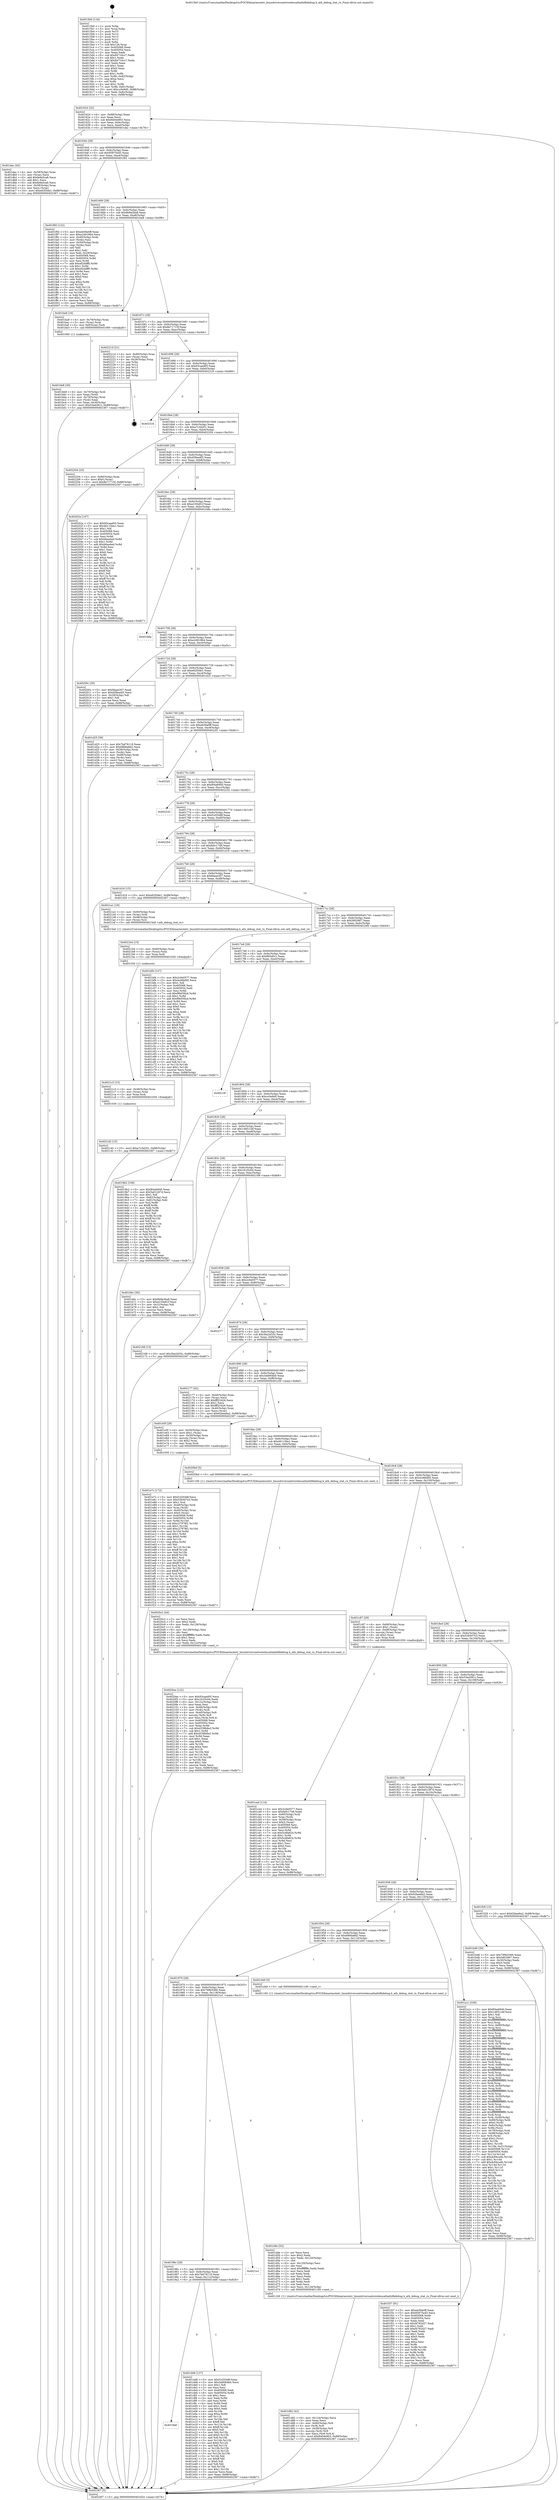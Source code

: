 digraph "0x4015b0" {
  label = "0x4015b0 (/mnt/c/Users/mathe/Desktop/tcc/POCII/binaries/extr_linuxdriversnetwirelessathath9kdebug.h_ath_debug_stat_rx_Final-ollvm.out::main(0))"
  labelloc = "t"
  node[shape=record]

  Entry [label="",width=0.3,height=0.3,shape=circle,fillcolor=black,style=filled]
  "0x401624" [label="{
     0x401624 [32]\l
     | [instrs]\l
     &nbsp;&nbsp;0x401624 \<+6\>: mov -0x88(%rbp),%eax\l
     &nbsp;&nbsp;0x40162a \<+2\>: mov %eax,%ecx\l
     &nbsp;&nbsp;0x40162c \<+6\>: sub $0x8404e903,%ecx\l
     &nbsp;&nbsp;0x401632 \<+6\>: mov %eax,-0x9c(%rbp)\l
     &nbsp;&nbsp;0x401638 \<+6\>: mov %ecx,-0xa0(%rbp)\l
     &nbsp;&nbsp;0x40163e \<+6\>: je 0000000000401dac \<main+0x7fc\>\l
  }"]
  "0x401dac" [label="{
     0x401dac [42]\l
     | [instrs]\l
     &nbsp;&nbsp;0x401dac \<+4\>: mov -0x58(%rbp),%rax\l
     &nbsp;&nbsp;0x401db0 \<+2\>: mov (%rax),%ecx\l
     &nbsp;&nbsp;0x401db2 \<+6\>: add $0xfe9a5ca6,%ecx\l
     &nbsp;&nbsp;0x401db8 \<+3\>: add $0x1,%ecx\l
     &nbsp;&nbsp;0x401dbb \<+6\>: sub $0xfe9a5ca6,%ecx\l
     &nbsp;&nbsp;0x401dc1 \<+4\>: mov -0x58(%rbp),%rax\l
     &nbsp;&nbsp;0x401dc5 \<+2\>: mov %ecx,(%rax)\l
     &nbsp;&nbsp;0x401dc7 \<+10\>: movl $0xe62f3de1,-0x88(%rbp)\l
     &nbsp;&nbsp;0x401dd1 \<+5\>: jmp 0000000000402367 \<main+0xdb7\>\l
  }"]
  "0x401644" [label="{
     0x401644 [28]\l
     | [instrs]\l
     &nbsp;&nbsp;0x401644 \<+5\>: jmp 0000000000401649 \<main+0x99\>\l
     &nbsp;&nbsp;0x401649 \<+6\>: mov -0x9c(%rbp),%eax\l
     &nbsp;&nbsp;0x40164f \<+5\>: sub $0x85875e45,%eax\l
     &nbsp;&nbsp;0x401654 \<+6\>: mov %eax,-0xa4(%rbp)\l
     &nbsp;&nbsp;0x40165a \<+6\>: je 0000000000401f92 \<main+0x9e2\>\l
  }"]
  Exit [label="",width=0.3,height=0.3,shape=circle,fillcolor=black,style=filled,peripheries=2]
  "0x401f92" [label="{
     0x401f92 [122]\l
     | [instrs]\l
     &nbsp;&nbsp;0x401f92 \<+5\>: mov $0xeb59a0ff,%eax\l
     &nbsp;&nbsp;0x401f97 \<+5\>: mov $0xe2491864,%ecx\l
     &nbsp;&nbsp;0x401f9c \<+4\>: mov -0x40(%rbp),%rdx\l
     &nbsp;&nbsp;0x401fa0 \<+2\>: mov (%rdx),%esi\l
     &nbsp;&nbsp;0x401fa2 \<+4\>: mov -0x50(%rbp),%rdx\l
     &nbsp;&nbsp;0x401fa6 \<+2\>: cmp (%rdx),%esi\l
     &nbsp;&nbsp;0x401fa8 \<+4\>: setl %dil\l
     &nbsp;&nbsp;0x401fac \<+4\>: and $0x1,%dil\l
     &nbsp;&nbsp;0x401fb0 \<+4\>: mov %dil,-0x29(%rbp)\l
     &nbsp;&nbsp;0x401fb4 \<+7\>: mov 0x405068,%esi\l
     &nbsp;&nbsp;0x401fbb \<+8\>: mov 0x405054,%r8d\l
     &nbsp;&nbsp;0x401fc3 \<+3\>: mov %esi,%r9d\l
     &nbsp;&nbsp;0x401fc6 \<+7\>: add $0xef2ddff0,%r9d\l
     &nbsp;&nbsp;0x401fcd \<+4\>: sub $0x1,%r9d\l
     &nbsp;&nbsp;0x401fd1 \<+7\>: sub $0xef2ddff0,%r9d\l
     &nbsp;&nbsp;0x401fd8 \<+4\>: imul %r9d,%esi\l
     &nbsp;&nbsp;0x401fdc \<+3\>: and $0x1,%esi\l
     &nbsp;&nbsp;0x401fdf \<+3\>: cmp $0x0,%esi\l
     &nbsp;&nbsp;0x401fe2 \<+4\>: sete %dil\l
     &nbsp;&nbsp;0x401fe6 \<+4\>: cmp $0xa,%r8d\l
     &nbsp;&nbsp;0x401fea \<+4\>: setl %r10b\l
     &nbsp;&nbsp;0x401fee \<+3\>: mov %dil,%r11b\l
     &nbsp;&nbsp;0x401ff1 \<+3\>: and %r10b,%r11b\l
     &nbsp;&nbsp;0x401ff4 \<+3\>: xor %r10b,%dil\l
     &nbsp;&nbsp;0x401ff7 \<+3\>: or %dil,%r11b\l
     &nbsp;&nbsp;0x401ffa \<+4\>: test $0x1,%r11b\l
     &nbsp;&nbsp;0x401ffe \<+3\>: cmovne %ecx,%eax\l
     &nbsp;&nbsp;0x402001 \<+6\>: mov %eax,-0x88(%rbp)\l
     &nbsp;&nbsp;0x402007 \<+5\>: jmp 0000000000402367 \<main+0xdb7\>\l
  }"]
  "0x401660" [label="{
     0x401660 [28]\l
     | [instrs]\l
     &nbsp;&nbsp;0x401660 \<+5\>: jmp 0000000000401665 \<main+0xb5\>\l
     &nbsp;&nbsp;0x401665 \<+6\>: mov -0x9c(%rbp),%eax\l
     &nbsp;&nbsp;0x40166b \<+5\>: sub $0x8b9a3ba8,%eax\l
     &nbsp;&nbsp;0x401670 \<+6\>: mov %eax,-0xa8(%rbp)\l
     &nbsp;&nbsp;0x401676 \<+6\>: je 0000000000401ba8 \<main+0x5f8\>\l
  }"]
  "0x4021d2" [label="{
     0x4021d2 [15]\l
     | [instrs]\l
     &nbsp;&nbsp;0x4021d2 \<+10\>: movl $0xa7c3d201,-0x88(%rbp)\l
     &nbsp;&nbsp;0x4021dc \<+5\>: jmp 0000000000402367 \<main+0xdb7\>\l
  }"]
  "0x401ba8" [label="{
     0x401ba8 [16]\l
     | [instrs]\l
     &nbsp;&nbsp;0x401ba8 \<+4\>: mov -0x78(%rbp),%rax\l
     &nbsp;&nbsp;0x401bac \<+3\>: mov (%rax),%rax\l
     &nbsp;&nbsp;0x401baf \<+4\>: mov 0x8(%rax),%rdi\l
     &nbsp;&nbsp;0x401bb3 \<+5\>: call 0000000000401060 \<atoi@plt\>\l
     | [calls]\l
     &nbsp;&nbsp;0x401060 \{1\} (unknown)\l
  }"]
  "0x40167c" [label="{
     0x40167c [28]\l
     | [instrs]\l
     &nbsp;&nbsp;0x40167c \<+5\>: jmp 0000000000401681 \<main+0xd1\>\l
     &nbsp;&nbsp;0x401681 \<+6\>: mov -0x9c(%rbp),%eax\l
     &nbsp;&nbsp;0x401687 \<+5\>: sub $0x8e71715f,%eax\l
     &nbsp;&nbsp;0x40168c \<+6\>: mov %eax,-0xac(%rbp)\l
     &nbsp;&nbsp;0x401692 \<+6\>: je 000000000040221d \<main+0xc6d\>\l
  }"]
  "0x4021c3" [label="{
     0x4021c3 [15]\l
     | [instrs]\l
     &nbsp;&nbsp;0x4021c3 \<+4\>: mov -0x48(%rbp),%rax\l
     &nbsp;&nbsp;0x4021c7 \<+3\>: mov (%rax),%rax\l
     &nbsp;&nbsp;0x4021ca \<+3\>: mov %rax,%rdi\l
     &nbsp;&nbsp;0x4021cd \<+5\>: call 0000000000401030 \<free@plt\>\l
     | [calls]\l
     &nbsp;&nbsp;0x401030 \{1\} (unknown)\l
  }"]
  "0x40221d" [label="{
     0x40221d [21]\l
     | [instrs]\l
     &nbsp;&nbsp;0x40221d \<+4\>: mov -0x80(%rbp),%rax\l
     &nbsp;&nbsp;0x402221 \<+2\>: mov (%rax),%eax\l
     &nbsp;&nbsp;0x402223 \<+4\>: lea -0x28(%rbp),%rsp\l
     &nbsp;&nbsp;0x402227 \<+1\>: pop %rbx\l
     &nbsp;&nbsp;0x402228 \<+2\>: pop %r12\l
     &nbsp;&nbsp;0x40222a \<+2\>: pop %r13\l
     &nbsp;&nbsp;0x40222c \<+2\>: pop %r14\l
     &nbsp;&nbsp;0x40222e \<+2\>: pop %r15\l
     &nbsp;&nbsp;0x402230 \<+1\>: pop %rbp\l
     &nbsp;&nbsp;0x402231 \<+1\>: ret\l
  }"]
  "0x401698" [label="{
     0x401698 [28]\l
     | [instrs]\l
     &nbsp;&nbsp;0x401698 \<+5\>: jmp 000000000040169d \<main+0xed\>\l
     &nbsp;&nbsp;0x40169d \<+6\>: mov -0x9c(%rbp),%eax\l
     &nbsp;&nbsp;0x4016a3 \<+5\>: sub $0x93caad05,%eax\l
     &nbsp;&nbsp;0x4016a8 \<+6\>: mov %eax,-0xb0(%rbp)\l
     &nbsp;&nbsp;0x4016ae \<+6\>: je 0000000000402316 \<main+0xd66\>\l
  }"]
  "0x4021b4" [label="{
     0x4021b4 [15]\l
     | [instrs]\l
     &nbsp;&nbsp;0x4021b4 \<+4\>: mov -0x60(%rbp),%rax\l
     &nbsp;&nbsp;0x4021b8 \<+3\>: mov (%rax),%rax\l
     &nbsp;&nbsp;0x4021bb \<+3\>: mov %rax,%rdi\l
     &nbsp;&nbsp;0x4021be \<+5\>: call 0000000000401030 \<free@plt\>\l
     | [calls]\l
     &nbsp;&nbsp;0x401030 \{1\} (unknown)\l
  }"]
  "0x402316" [label="{
     0x402316\l
  }", style=dashed]
  "0x4016b4" [label="{
     0x4016b4 [28]\l
     | [instrs]\l
     &nbsp;&nbsp;0x4016b4 \<+5\>: jmp 00000000004016b9 \<main+0x109\>\l
     &nbsp;&nbsp;0x4016b9 \<+6\>: mov -0x9c(%rbp),%eax\l
     &nbsp;&nbsp;0x4016bf \<+5\>: sub $0xa7c3d201,%eax\l
     &nbsp;&nbsp;0x4016c4 \<+6\>: mov %eax,-0xb4(%rbp)\l
     &nbsp;&nbsp;0x4016ca \<+6\>: je 0000000000402204 \<main+0xc54\>\l
  }"]
  "0x4020ee" [label="{
     0x4020ee [122]\l
     | [instrs]\l
     &nbsp;&nbsp;0x4020ee \<+5\>: mov $0x93caad05,%ecx\l
     &nbsp;&nbsp;0x4020f3 \<+5\>: mov $0x1fc35c04,%edx\l
     &nbsp;&nbsp;0x4020f8 \<+6\>: mov -0x12c(%rbp),%esi\l
     &nbsp;&nbsp;0x4020fe \<+3\>: imul %eax,%esi\l
     &nbsp;&nbsp;0x402101 \<+4\>: mov -0x48(%rbp),%rdi\l
     &nbsp;&nbsp;0x402105 \<+3\>: mov (%rdi),%rdi\l
     &nbsp;&nbsp;0x402108 \<+4\>: mov -0x40(%rbp),%r8\l
     &nbsp;&nbsp;0x40210c \<+3\>: movslq (%r8),%r8\l
     &nbsp;&nbsp;0x40210f \<+4\>: mov %esi,(%rdi,%r8,4)\l
     &nbsp;&nbsp;0x402113 \<+7\>: mov 0x405068,%eax\l
     &nbsp;&nbsp;0x40211a \<+7\>: mov 0x405054,%esi\l
     &nbsp;&nbsp;0x402121 \<+3\>: mov %eax,%r9d\l
     &nbsp;&nbsp;0x402124 \<+7\>: sub $0xd338b8a3,%r9d\l
     &nbsp;&nbsp;0x40212b \<+4\>: sub $0x1,%r9d\l
     &nbsp;&nbsp;0x40212f \<+7\>: add $0xd338b8a3,%r9d\l
     &nbsp;&nbsp;0x402136 \<+4\>: imul %r9d,%eax\l
     &nbsp;&nbsp;0x40213a \<+3\>: and $0x1,%eax\l
     &nbsp;&nbsp;0x40213d \<+3\>: cmp $0x0,%eax\l
     &nbsp;&nbsp;0x402140 \<+4\>: sete %r10b\l
     &nbsp;&nbsp;0x402144 \<+3\>: cmp $0xa,%esi\l
     &nbsp;&nbsp;0x402147 \<+4\>: setl %r11b\l
     &nbsp;&nbsp;0x40214b \<+3\>: mov %r10b,%bl\l
     &nbsp;&nbsp;0x40214e \<+3\>: and %r11b,%bl\l
     &nbsp;&nbsp;0x402151 \<+3\>: xor %r11b,%r10b\l
     &nbsp;&nbsp;0x402154 \<+3\>: or %r10b,%bl\l
     &nbsp;&nbsp;0x402157 \<+3\>: test $0x1,%bl\l
     &nbsp;&nbsp;0x40215a \<+3\>: cmovne %edx,%ecx\l
     &nbsp;&nbsp;0x40215d \<+6\>: mov %ecx,-0x88(%rbp)\l
     &nbsp;&nbsp;0x402163 \<+5\>: jmp 0000000000402367 \<main+0xdb7\>\l
  }"]
  "0x402204" [label="{
     0x402204 [25]\l
     | [instrs]\l
     &nbsp;&nbsp;0x402204 \<+4\>: mov -0x80(%rbp),%rax\l
     &nbsp;&nbsp;0x402208 \<+6\>: movl $0x0,(%rax)\l
     &nbsp;&nbsp;0x40220e \<+10\>: movl $0x8e71715f,-0x88(%rbp)\l
     &nbsp;&nbsp;0x402218 \<+5\>: jmp 0000000000402367 \<main+0xdb7\>\l
  }"]
  "0x4016d0" [label="{
     0x4016d0 [28]\l
     | [instrs]\l
     &nbsp;&nbsp;0x4016d0 \<+5\>: jmp 00000000004016d5 \<main+0x125\>\l
     &nbsp;&nbsp;0x4016d5 \<+6\>: mov -0x9c(%rbp),%eax\l
     &nbsp;&nbsp;0x4016db \<+5\>: sub $0xd58ea4f3,%eax\l
     &nbsp;&nbsp;0x4016e0 \<+6\>: mov %eax,-0xb8(%rbp)\l
     &nbsp;&nbsp;0x4016e6 \<+6\>: je 000000000040202a \<main+0xa7a\>\l
  }"]
  "0x4020c2" [label="{
     0x4020c2 [44]\l
     | [instrs]\l
     &nbsp;&nbsp;0x4020c2 \<+2\>: xor %ecx,%ecx\l
     &nbsp;&nbsp;0x4020c4 \<+5\>: mov $0x2,%edx\l
     &nbsp;&nbsp;0x4020c9 \<+6\>: mov %edx,-0x128(%rbp)\l
     &nbsp;&nbsp;0x4020cf \<+1\>: cltd\l
     &nbsp;&nbsp;0x4020d0 \<+6\>: mov -0x128(%rbp),%esi\l
     &nbsp;&nbsp;0x4020d6 \<+2\>: idiv %esi\l
     &nbsp;&nbsp;0x4020d8 \<+6\>: imul $0xfffffffe,%edx,%edx\l
     &nbsp;&nbsp;0x4020de \<+3\>: sub $0x1,%ecx\l
     &nbsp;&nbsp;0x4020e1 \<+2\>: sub %ecx,%edx\l
     &nbsp;&nbsp;0x4020e3 \<+6\>: mov %edx,-0x12c(%rbp)\l
     &nbsp;&nbsp;0x4020e9 \<+5\>: call 0000000000401160 \<next_i\>\l
     | [calls]\l
     &nbsp;&nbsp;0x401160 \{1\} (/mnt/c/Users/mathe/Desktop/tcc/POCII/binaries/extr_linuxdriversnetwirelessathath9kdebug.h_ath_debug_stat_rx_Final-ollvm.out::next_i)\l
  }"]
  "0x40202a" [label="{
     0x40202a [147]\l
     | [instrs]\l
     &nbsp;&nbsp;0x40202a \<+5\>: mov $0x93caad05,%eax\l
     &nbsp;&nbsp;0x40202f \<+5\>: mov $0x46115be1,%ecx\l
     &nbsp;&nbsp;0x402034 \<+2\>: mov $0x1,%dl\l
     &nbsp;&nbsp;0x402036 \<+7\>: mov 0x405068,%esi\l
     &nbsp;&nbsp;0x40203d \<+7\>: mov 0x405054,%edi\l
     &nbsp;&nbsp;0x402044 \<+3\>: mov %esi,%r8d\l
     &nbsp;&nbsp;0x402047 \<+7\>: sub $0xb6aa4ed,%r8d\l
     &nbsp;&nbsp;0x40204e \<+4\>: sub $0x1,%r8d\l
     &nbsp;&nbsp;0x402052 \<+7\>: add $0xb6aa4ed,%r8d\l
     &nbsp;&nbsp;0x402059 \<+4\>: imul %r8d,%esi\l
     &nbsp;&nbsp;0x40205d \<+3\>: and $0x1,%esi\l
     &nbsp;&nbsp;0x402060 \<+3\>: cmp $0x0,%esi\l
     &nbsp;&nbsp;0x402063 \<+4\>: sete %r9b\l
     &nbsp;&nbsp;0x402067 \<+3\>: cmp $0xa,%edi\l
     &nbsp;&nbsp;0x40206a \<+4\>: setl %r10b\l
     &nbsp;&nbsp;0x40206e \<+3\>: mov %r9b,%r11b\l
     &nbsp;&nbsp;0x402071 \<+4\>: xor $0xff,%r11b\l
     &nbsp;&nbsp;0x402075 \<+3\>: mov %r10b,%bl\l
     &nbsp;&nbsp;0x402078 \<+3\>: xor $0xff,%bl\l
     &nbsp;&nbsp;0x40207b \<+3\>: xor $0x1,%dl\l
     &nbsp;&nbsp;0x40207e \<+3\>: mov %r11b,%r14b\l
     &nbsp;&nbsp;0x402081 \<+4\>: and $0xff,%r14b\l
     &nbsp;&nbsp;0x402085 \<+3\>: and %dl,%r9b\l
     &nbsp;&nbsp;0x402088 \<+3\>: mov %bl,%r15b\l
     &nbsp;&nbsp;0x40208b \<+4\>: and $0xff,%r15b\l
     &nbsp;&nbsp;0x40208f \<+3\>: and %dl,%r10b\l
     &nbsp;&nbsp;0x402092 \<+3\>: or %r9b,%r14b\l
     &nbsp;&nbsp;0x402095 \<+3\>: or %r10b,%r15b\l
     &nbsp;&nbsp;0x402098 \<+3\>: xor %r15b,%r14b\l
     &nbsp;&nbsp;0x40209b \<+3\>: or %bl,%r11b\l
     &nbsp;&nbsp;0x40209e \<+4\>: xor $0xff,%r11b\l
     &nbsp;&nbsp;0x4020a2 \<+3\>: or $0x1,%dl\l
     &nbsp;&nbsp;0x4020a5 \<+3\>: and %dl,%r11b\l
     &nbsp;&nbsp;0x4020a8 \<+3\>: or %r11b,%r14b\l
     &nbsp;&nbsp;0x4020ab \<+4\>: test $0x1,%r14b\l
     &nbsp;&nbsp;0x4020af \<+3\>: cmovne %ecx,%eax\l
     &nbsp;&nbsp;0x4020b2 \<+6\>: mov %eax,-0x88(%rbp)\l
     &nbsp;&nbsp;0x4020b8 \<+5\>: jmp 0000000000402367 \<main+0xdb7\>\l
  }"]
  "0x4016ec" [label="{
     0x4016ec [28]\l
     | [instrs]\l
     &nbsp;&nbsp;0x4016ec \<+5\>: jmp 00000000004016f1 \<main+0x141\>\l
     &nbsp;&nbsp;0x4016f1 \<+6\>: mov -0x9c(%rbp),%eax\l
     &nbsp;&nbsp;0x4016f7 \<+5\>: sub $0xe230e81f,%eax\l
     &nbsp;&nbsp;0x4016fc \<+6\>: mov %eax,-0xbc(%rbp)\l
     &nbsp;&nbsp;0x401702 \<+6\>: je 0000000000401b8a \<main+0x5da\>\l
  }"]
  "0x401e7c" [label="{
     0x401e7c [172]\l
     | [instrs]\l
     &nbsp;&nbsp;0x401e7c \<+5\>: mov $0xf1d3548f,%ecx\l
     &nbsp;&nbsp;0x401e81 \<+5\>: mov $0x53b507e3,%edx\l
     &nbsp;&nbsp;0x401e86 \<+3\>: mov $0x1,%sil\l
     &nbsp;&nbsp;0x401e89 \<+4\>: mov -0x48(%rbp),%rdi\l
     &nbsp;&nbsp;0x401e8d \<+3\>: mov %rax,(%rdi)\l
     &nbsp;&nbsp;0x401e90 \<+4\>: mov -0x40(%rbp),%rax\l
     &nbsp;&nbsp;0x401e94 \<+6\>: movl $0x0,(%rax)\l
     &nbsp;&nbsp;0x401e9a \<+8\>: mov 0x405068,%r8d\l
     &nbsp;&nbsp;0x401ea2 \<+8\>: mov 0x405054,%r9d\l
     &nbsp;&nbsp;0x401eaa \<+3\>: mov %r8d,%r10d\l
     &nbsp;&nbsp;0x401ead \<+7\>: sub $0xc27978f1,%r10d\l
     &nbsp;&nbsp;0x401eb4 \<+4\>: sub $0x1,%r10d\l
     &nbsp;&nbsp;0x401eb8 \<+7\>: add $0xc27978f1,%r10d\l
     &nbsp;&nbsp;0x401ebf \<+4\>: imul %r10d,%r8d\l
     &nbsp;&nbsp;0x401ec3 \<+4\>: and $0x1,%r8d\l
     &nbsp;&nbsp;0x401ec7 \<+4\>: cmp $0x0,%r8d\l
     &nbsp;&nbsp;0x401ecb \<+4\>: sete %r11b\l
     &nbsp;&nbsp;0x401ecf \<+4\>: cmp $0xa,%r9d\l
     &nbsp;&nbsp;0x401ed3 \<+3\>: setl %bl\l
     &nbsp;&nbsp;0x401ed6 \<+3\>: mov %r11b,%r14b\l
     &nbsp;&nbsp;0x401ed9 \<+4\>: xor $0xff,%r14b\l
     &nbsp;&nbsp;0x401edd \<+3\>: mov %bl,%r15b\l
     &nbsp;&nbsp;0x401ee0 \<+4\>: xor $0xff,%r15b\l
     &nbsp;&nbsp;0x401ee4 \<+4\>: xor $0x1,%sil\l
     &nbsp;&nbsp;0x401ee8 \<+3\>: mov %r14b,%r12b\l
     &nbsp;&nbsp;0x401eeb \<+4\>: and $0xff,%r12b\l
     &nbsp;&nbsp;0x401eef \<+3\>: and %sil,%r11b\l
     &nbsp;&nbsp;0x401ef2 \<+3\>: mov %r15b,%r13b\l
     &nbsp;&nbsp;0x401ef5 \<+4\>: and $0xff,%r13b\l
     &nbsp;&nbsp;0x401ef9 \<+3\>: and %sil,%bl\l
     &nbsp;&nbsp;0x401efc \<+3\>: or %r11b,%r12b\l
     &nbsp;&nbsp;0x401eff \<+3\>: or %bl,%r13b\l
     &nbsp;&nbsp;0x401f02 \<+3\>: xor %r13b,%r12b\l
     &nbsp;&nbsp;0x401f05 \<+3\>: or %r15b,%r14b\l
     &nbsp;&nbsp;0x401f08 \<+4\>: xor $0xff,%r14b\l
     &nbsp;&nbsp;0x401f0c \<+4\>: or $0x1,%sil\l
     &nbsp;&nbsp;0x401f10 \<+3\>: and %sil,%r14b\l
     &nbsp;&nbsp;0x401f13 \<+3\>: or %r14b,%r12b\l
     &nbsp;&nbsp;0x401f16 \<+4\>: test $0x1,%r12b\l
     &nbsp;&nbsp;0x401f1a \<+3\>: cmovne %edx,%ecx\l
     &nbsp;&nbsp;0x401f1d \<+6\>: mov %ecx,-0x88(%rbp)\l
     &nbsp;&nbsp;0x401f23 \<+5\>: jmp 0000000000402367 \<main+0xdb7\>\l
  }"]
  "0x401b8a" [label="{
     0x401b8a\l
  }", style=dashed]
  "0x401708" [label="{
     0x401708 [28]\l
     | [instrs]\l
     &nbsp;&nbsp;0x401708 \<+5\>: jmp 000000000040170d \<main+0x15d\>\l
     &nbsp;&nbsp;0x40170d \<+6\>: mov -0x9c(%rbp),%eax\l
     &nbsp;&nbsp;0x401713 \<+5\>: sub $0xe2491864,%eax\l
     &nbsp;&nbsp;0x401718 \<+6\>: mov %eax,-0xc0(%rbp)\l
     &nbsp;&nbsp;0x40171e \<+6\>: je 000000000040200c \<main+0xa5c\>\l
  }"]
  "0x4019a8" [label="{
     0x4019a8\l
  }", style=dashed]
  "0x40200c" [label="{
     0x40200c [30]\l
     | [instrs]\l
     &nbsp;&nbsp;0x40200c \<+5\>: mov $0xfdaae307,%eax\l
     &nbsp;&nbsp;0x402011 \<+5\>: mov $0xd58ea4f3,%ecx\l
     &nbsp;&nbsp;0x402016 \<+3\>: mov -0x29(%rbp),%dl\l
     &nbsp;&nbsp;0x402019 \<+3\>: test $0x1,%dl\l
     &nbsp;&nbsp;0x40201c \<+3\>: cmovne %ecx,%eax\l
     &nbsp;&nbsp;0x40201f \<+6\>: mov %eax,-0x88(%rbp)\l
     &nbsp;&nbsp;0x402025 \<+5\>: jmp 0000000000402367 \<main+0xdb7\>\l
  }"]
  "0x401724" [label="{
     0x401724 [28]\l
     | [instrs]\l
     &nbsp;&nbsp;0x401724 \<+5\>: jmp 0000000000401729 \<main+0x179\>\l
     &nbsp;&nbsp;0x401729 \<+6\>: mov -0x9c(%rbp),%eax\l
     &nbsp;&nbsp;0x40172f \<+5\>: sub $0xe62f3de1,%eax\l
     &nbsp;&nbsp;0x401734 \<+6\>: mov %eax,-0xc4(%rbp)\l
     &nbsp;&nbsp;0x40173a \<+6\>: je 0000000000401d25 \<main+0x775\>\l
  }"]
  "0x401dd6" [label="{
     0x401dd6 [137]\l
     | [instrs]\l
     &nbsp;&nbsp;0x401dd6 \<+5\>: mov $0xf1d3548f,%eax\l
     &nbsp;&nbsp;0x401ddb \<+5\>: mov $0x3dd064b0,%ecx\l
     &nbsp;&nbsp;0x401de0 \<+2\>: mov $0x1,%dl\l
     &nbsp;&nbsp;0x401de2 \<+2\>: xor %esi,%esi\l
     &nbsp;&nbsp;0x401de4 \<+7\>: mov 0x405068,%edi\l
     &nbsp;&nbsp;0x401deb \<+8\>: mov 0x405054,%r8d\l
     &nbsp;&nbsp;0x401df3 \<+3\>: sub $0x1,%esi\l
     &nbsp;&nbsp;0x401df6 \<+3\>: mov %edi,%r9d\l
     &nbsp;&nbsp;0x401df9 \<+3\>: add %esi,%r9d\l
     &nbsp;&nbsp;0x401dfc \<+4\>: imul %r9d,%edi\l
     &nbsp;&nbsp;0x401e00 \<+3\>: and $0x1,%edi\l
     &nbsp;&nbsp;0x401e03 \<+3\>: cmp $0x0,%edi\l
     &nbsp;&nbsp;0x401e06 \<+4\>: sete %r10b\l
     &nbsp;&nbsp;0x401e0a \<+4\>: cmp $0xa,%r8d\l
     &nbsp;&nbsp;0x401e0e \<+4\>: setl %r11b\l
     &nbsp;&nbsp;0x401e12 \<+3\>: mov %r10b,%bl\l
     &nbsp;&nbsp;0x401e15 \<+3\>: xor $0xff,%bl\l
     &nbsp;&nbsp;0x401e18 \<+3\>: mov %r11b,%r14b\l
     &nbsp;&nbsp;0x401e1b \<+4\>: xor $0xff,%r14b\l
     &nbsp;&nbsp;0x401e1f \<+3\>: xor $0x0,%dl\l
     &nbsp;&nbsp;0x401e22 \<+3\>: mov %bl,%r15b\l
     &nbsp;&nbsp;0x401e25 \<+4\>: and $0x0,%r15b\l
     &nbsp;&nbsp;0x401e29 \<+3\>: and %dl,%r10b\l
     &nbsp;&nbsp;0x401e2c \<+3\>: mov %r14b,%r12b\l
     &nbsp;&nbsp;0x401e2f \<+4\>: and $0x0,%r12b\l
     &nbsp;&nbsp;0x401e33 \<+3\>: and %dl,%r11b\l
     &nbsp;&nbsp;0x401e36 \<+3\>: or %r10b,%r15b\l
     &nbsp;&nbsp;0x401e39 \<+3\>: or %r11b,%r12b\l
     &nbsp;&nbsp;0x401e3c \<+3\>: xor %r12b,%r15b\l
     &nbsp;&nbsp;0x401e3f \<+3\>: or %r14b,%bl\l
     &nbsp;&nbsp;0x401e42 \<+3\>: xor $0xff,%bl\l
     &nbsp;&nbsp;0x401e45 \<+3\>: or $0x0,%dl\l
     &nbsp;&nbsp;0x401e48 \<+2\>: and %dl,%bl\l
     &nbsp;&nbsp;0x401e4a \<+3\>: or %bl,%r15b\l
     &nbsp;&nbsp;0x401e4d \<+4\>: test $0x1,%r15b\l
     &nbsp;&nbsp;0x401e51 \<+3\>: cmovne %ecx,%eax\l
     &nbsp;&nbsp;0x401e54 \<+6\>: mov %eax,-0x88(%rbp)\l
     &nbsp;&nbsp;0x401e5a \<+5\>: jmp 0000000000402367 \<main+0xdb7\>\l
  }"]
  "0x401d25" [label="{
     0x401d25 [36]\l
     | [instrs]\l
     &nbsp;&nbsp;0x401d25 \<+5\>: mov $0x7bd78119,%eax\l
     &nbsp;&nbsp;0x401d2a \<+5\>: mov $0x6866a8d2,%ecx\l
     &nbsp;&nbsp;0x401d2f \<+4\>: mov -0x58(%rbp),%rdx\l
     &nbsp;&nbsp;0x401d33 \<+2\>: mov (%rdx),%esi\l
     &nbsp;&nbsp;0x401d35 \<+4\>: mov -0x68(%rbp),%rdx\l
     &nbsp;&nbsp;0x401d39 \<+2\>: cmp (%rdx),%esi\l
     &nbsp;&nbsp;0x401d3b \<+3\>: cmovl %ecx,%eax\l
     &nbsp;&nbsp;0x401d3e \<+6\>: mov %eax,-0x88(%rbp)\l
     &nbsp;&nbsp;0x401d44 \<+5\>: jmp 0000000000402367 \<main+0xdb7\>\l
  }"]
  "0x401740" [label="{
     0x401740 [28]\l
     | [instrs]\l
     &nbsp;&nbsp;0x401740 \<+5\>: jmp 0000000000401745 \<main+0x195\>\l
     &nbsp;&nbsp;0x401745 \<+6\>: mov -0x9c(%rbp),%eax\l
     &nbsp;&nbsp;0x40174b \<+5\>: sub $0xeb59a0ff,%eax\l
     &nbsp;&nbsp;0x401750 \<+6\>: mov %eax,-0xc8(%rbp)\l
     &nbsp;&nbsp;0x401756 \<+6\>: je 00000000004022f1 \<main+0xd41\>\l
  }"]
  "0x40198c" [label="{
     0x40198c [28]\l
     | [instrs]\l
     &nbsp;&nbsp;0x40198c \<+5\>: jmp 0000000000401991 \<main+0x3e1\>\l
     &nbsp;&nbsp;0x401991 \<+6\>: mov -0x9c(%rbp),%eax\l
     &nbsp;&nbsp;0x401997 \<+5\>: sub $0x7bd78119,%eax\l
     &nbsp;&nbsp;0x40199c \<+6\>: mov %eax,-0x11c(%rbp)\l
     &nbsp;&nbsp;0x4019a2 \<+6\>: je 0000000000401dd6 \<main+0x826\>\l
  }"]
  "0x4022f1" [label="{
     0x4022f1\l
  }", style=dashed]
  "0x40175c" [label="{
     0x40175c [28]\l
     | [instrs]\l
     &nbsp;&nbsp;0x40175c \<+5\>: jmp 0000000000401761 \<main+0x1b1\>\l
     &nbsp;&nbsp;0x401761 \<+6\>: mov -0x9c(%rbp),%eax\l
     &nbsp;&nbsp;0x401767 \<+5\>: sub $0xf04a6940,%eax\l
     &nbsp;&nbsp;0x40176c \<+6\>: mov %eax,-0xcc(%rbp)\l
     &nbsp;&nbsp;0x401772 \<+6\>: je 0000000000402232 \<main+0xc82\>\l
  }"]
  "0x4021e1" [label="{
     0x4021e1\l
  }", style=dashed]
  "0x402232" [label="{
     0x402232\l
  }", style=dashed]
  "0x401778" [label="{
     0x401778 [28]\l
     | [instrs]\l
     &nbsp;&nbsp;0x401778 \<+5\>: jmp 000000000040177d \<main+0x1cd\>\l
     &nbsp;&nbsp;0x40177d \<+6\>: mov -0x9c(%rbp),%eax\l
     &nbsp;&nbsp;0x401783 \<+5\>: sub $0xf1d3548f,%eax\l
     &nbsp;&nbsp;0x401788 \<+6\>: mov %eax,-0xd0(%rbp)\l
     &nbsp;&nbsp;0x40178e \<+6\>: je 00000000004022b4 \<main+0xd04\>\l
  }"]
  "0x401d82" [label="{
     0x401d82 [42]\l
     | [instrs]\l
     &nbsp;&nbsp;0x401d82 \<+6\>: mov -0x124(%rbp),%ecx\l
     &nbsp;&nbsp;0x401d88 \<+3\>: imul %eax,%ecx\l
     &nbsp;&nbsp;0x401d8b \<+4\>: mov -0x60(%rbp),%r8\l
     &nbsp;&nbsp;0x401d8f \<+3\>: mov (%r8),%r8\l
     &nbsp;&nbsp;0x401d92 \<+4\>: mov -0x58(%rbp),%r9\l
     &nbsp;&nbsp;0x401d96 \<+3\>: movslq (%r9),%r9\l
     &nbsp;&nbsp;0x401d99 \<+4\>: mov %ecx,(%r8,%r9,4)\l
     &nbsp;&nbsp;0x401d9d \<+10\>: movl $0x8404e903,-0x88(%rbp)\l
     &nbsp;&nbsp;0x401da7 \<+5\>: jmp 0000000000402367 \<main+0xdb7\>\l
  }"]
  "0x4022b4" [label="{
     0x4022b4\l
  }", style=dashed]
  "0x401794" [label="{
     0x401794 [28]\l
     | [instrs]\l
     &nbsp;&nbsp;0x401794 \<+5\>: jmp 0000000000401799 \<main+0x1e9\>\l
     &nbsp;&nbsp;0x401799 \<+6\>: mov -0x9c(%rbp),%eax\l
     &nbsp;&nbsp;0x40179f \<+5\>: sub $0xfa0c1748,%eax\l
     &nbsp;&nbsp;0x4017a4 \<+6\>: mov %eax,-0xd4(%rbp)\l
     &nbsp;&nbsp;0x4017aa \<+6\>: je 0000000000401d16 \<main+0x766\>\l
  }"]
  "0x401d4e" [label="{
     0x401d4e [52]\l
     | [instrs]\l
     &nbsp;&nbsp;0x401d4e \<+2\>: xor %ecx,%ecx\l
     &nbsp;&nbsp;0x401d50 \<+5\>: mov $0x2,%edx\l
     &nbsp;&nbsp;0x401d55 \<+6\>: mov %edx,-0x120(%rbp)\l
     &nbsp;&nbsp;0x401d5b \<+1\>: cltd\l
     &nbsp;&nbsp;0x401d5c \<+6\>: mov -0x120(%rbp),%esi\l
     &nbsp;&nbsp;0x401d62 \<+2\>: idiv %esi\l
     &nbsp;&nbsp;0x401d64 \<+6\>: imul $0xfffffffe,%edx,%edx\l
     &nbsp;&nbsp;0x401d6a \<+2\>: mov %ecx,%edi\l
     &nbsp;&nbsp;0x401d6c \<+2\>: sub %edx,%edi\l
     &nbsp;&nbsp;0x401d6e \<+2\>: mov %ecx,%edx\l
     &nbsp;&nbsp;0x401d70 \<+3\>: sub $0x1,%edx\l
     &nbsp;&nbsp;0x401d73 \<+2\>: add %edx,%edi\l
     &nbsp;&nbsp;0x401d75 \<+2\>: sub %edi,%ecx\l
     &nbsp;&nbsp;0x401d77 \<+6\>: mov %ecx,-0x124(%rbp)\l
     &nbsp;&nbsp;0x401d7d \<+5\>: call 0000000000401160 \<next_i\>\l
     | [calls]\l
     &nbsp;&nbsp;0x401160 \{1\} (/mnt/c/Users/mathe/Desktop/tcc/POCII/binaries/extr_linuxdriversnetwirelessathath9kdebug.h_ath_debug_stat_rx_Final-ollvm.out::next_i)\l
  }"]
  "0x401d16" [label="{
     0x401d16 [15]\l
     | [instrs]\l
     &nbsp;&nbsp;0x401d16 \<+10\>: movl $0xe62f3de1,-0x88(%rbp)\l
     &nbsp;&nbsp;0x401d20 \<+5\>: jmp 0000000000402367 \<main+0xdb7\>\l
  }"]
  "0x4017b0" [label="{
     0x4017b0 [28]\l
     | [instrs]\l
     &nbsp;&nbsp;0x4017b0 \<+5\>: jmp 00000000004017b5 \<main+0x205\>\l
     &nbsp;&nbsp;0x4017b5 \<+6\>: mov -0x9c(%rbp),%eax\l
     &nbsp;&nbsp;0x4017bb \<+5\>: sub $0xfdaae307,%eax\l
     &nbsp;&nbsp;0x4017c0 \<+6\>: mov %eax,-0xd8(%rbp)\l
     &nbsp;&nbsp;0x4017c6 \<+6\>: je 00000000004021a1 \<main+0xbf1\>\l
  }"]
  "0x401970" [label="{
     0x401970 [28]\l
     | [instrs]\l
     &nbsp;&nbsp;0x401970 \<+5\>: jmp 0000000000401975 \<main+0x3c5\>\l
     &nbsp;&nbsp;0x401975 \<+6\>: mov -0x9c(%rbp),%eax\l
     &nbsp;&nbsp;0x40197b \<+5\>: sub $0x799b5366,%eax\l
     &nbsp;&nbsp;0x401980 \<+6\>: mov %eax,-0x118(%rbp)\l
     &nbsp;&nbsp;0x401986 \<+6\>: je 00000000004021e1 \<main+0xc31\>\l
  }"]
  "0x4021a1" [label="{
     0x4021a1 [19]\l
     | [instrs]\l
     &nbsp;&nbsp;0x4021a1 \<+4\>: mov -0x60(%rbp),%rax\l
     &nbsp;&nbsp;0x4021a5 \<+3\>: mov (%rax),%rdi\l
     &nbsp;&nbsp;0x4021a8 \<+4\>: mov -0x48(%rbp),%rax\l
     &nbsp;&nbsp;0x4021ac \<+3\>: mov (%rax),%rsi\l
     &nbsp;&nbsp;0x4021af \<+5\>: call 00000000004015a0 \<ath_debug_stat_rx\>\l
     | [calls]\l
     &nbsp;&nbsp;0x4015a0 \{1\} (/mnt/c/Users/mathe/Desktop/tcc/POCII/binaries/extr_linuxdriversnetwirelessathath9kdebug.h_ath_debug_stat_rx_Final-ollvm.out::ath_debug_stat_rx)\l
  }"]
  "0x4017cc" [label="{
     0x4017cc [28]\l
     | [instrs]\l
     &nbsp;&nbsp;0x4017cc \<+5\>: jmp 00000000004017d1 \<main+0x221\>\l
     &nbsp;&nbsp;0x4017d1 \<+6\>: mov -0x9c(%rbp),%eax\l
     &nbsp;&nbsp;0x4017d7 \<+5\>: sub $0x5802867,%eax\l
     &nbsp;&nbsp;0x4017dc \<+6\>: mov %eax,-0xdc(%rbp)\l
     &nbsp;&nbsp;0x4017e2 \<+6\>: je 0000000000401bf4 \<main+0x644\>\l
  }"]
  "0x401d49" [label="{
     0x401d49 [5]\l
     | [instrs]\l
     &nbsp;&nbsp;0x401d49 \<+5\>: call 0000000000401160 \<next_i\>\l
     | [calls]\l
     &nbsp;&nbsp;0x401160 \{1\} (/mnt/c/Users/mathe/Desktop/tcc/POCII/binaries/extr_linuxdriversnetwirelessathath9kdebug.h_ath_debug_stat_rx_Final-ollvm.out::next_i)\l
  }"]
  "0x401bf4" [label="{
     0x401bf4 [147]\l
     | [instrs]\l
     &nbsp;&nbsp;0x401bf4 \<+5\>: mov $0x2c0e0577,%eax\l
     &nbsp;&nbsp;0x401bf9 \<+5\>: mov $0x4cd6bfd5,%ecx\l
     &nbsp;&nbsp;0x401bfe \<+2\>: mov $0x1,%dl\l
     &nbsp;&nbsp;0x401c00 \<+7\>: mov 0x405068,%esi\l
     &nbsp;&nbsp;0x401c07 \<+7\>: mov 0x405054,%edi\l
     &nbsp;&nbsp;0x401c0e \<+3\>: mov %esi,%r8d\l
     &nbsp;&nbsp;0x401c11 \<+7\>: sub $0xf9b058cb,%r8d\l
     &nbsp;&nbsp;0x401c18 \<+4\>: sub $0x1,%r8d\l
     &nbsp;&nbsp;0x401c1c \<+7\>: add $0xf9b058cb,%r8d\l
     &nbsp;&nbsp;0x401c23 \<+4\>: imul %r8d,%esi\l
     &nbsp;&nbsp;0x401c27 \<+3\>: and $0x1,%esi\l
     &nbsp;&nbsp;0x401c2a \<+3\>: cmp $0x0,%esi\l
     &nbsp;&nbsp;0x401c2d \<+4\>: sete %r9b\l
     &nbsp;&nbsp;0x401c31 \<+3\>: cmp $0xa,%edi\l
     &nbsp;&nbsp;0x401c34 \<+4\>: setl %r10b\l
     &nbsp;&nbsp;0x401c38 \<+3\>: mov %r9b,%r11b\l
     &nbsp;&nbsp;0x401c3b \<+4\>: xor $0xff,%r11b\l
     &nbsp;&nbsp;0x401c3f \<+3\>: mov %r10b,%bl\l
     &nbsp;&nbsp;0x401c42 \<+3\>: xor $0xff,%bl\l
     &nbsp;&nbsp;0x401c45 \<+3\>: xor $0x1,%dl\l
     &nbsp;&nbsp;0x401c48 \<+3\>: mov %r11b,%r14b\l
     &nbsp;&nbsp;0x401c4b \<+4\>: and $0xff,%r14b\l
     &nbsp;&nbsp;0x401c4f \<+3\>: and %dl,%r9b\l
     &nbsp;&nbsp;0x401c52 \<+3\>: mov %bl,%r15b\l
     &nbsp;&nbsp;0x401c55 \<+4\>: and $0xff,%r15b\l
     &nbsp;&nbsp;0x401c59 \<+3\>: and %dl,%r10b\l
     &nbsp;&nbsp;0x401c5c \<+3\>: or %r9b,%r14b\l
     &nbsp;&nbsp;0x401c5f \<+3\>: or %r10b,%r15b\l
     &nbsp;&nbsp;0x401c62 \<+3\>: xor %r15b,%r14b\l
     &nbsp;&nbsp;0x401c65 \<+3\>: or %bl,%r11b\l
     &nbsp;&nbsp;0x401c68 \<+4\>: xor $0xff,%r11b\l
     &nbsp;&nbsp;0x401c6c \<+3\>: or $0x1,%dl\l
     &nbsp;&nbsp;0x401c6f \<+3\>: and %dl,%r11b\l
     &nbsp;&nbsp;0x401c72 \<+3\>: or %r11b,%r14b\l
     &nbsp;&nbsp;0x401c75 \<+4\>: test $0x1,%r14b\l
     &nbsp;&nbsp;0x401c79 \<+3\>: cmovne %ecx,%eax\l
     &nbsp;&nbsp;0x401c7c \<+6\>: mov %eax,-0x88(%rbp)\l
     &nbsp;&nbsp;0x401c82 \<+5\>: jmp 0000000000402367 \<main+0xdb7\>\l
  }"]
  "0x4017e8" [label="{
     0x4017e8 [28]\l
     | [instrs]\l
     &nbsp;&nbsp;0x4017e8 \<+5\>: jmp 00000000004017ed \<main+0x23d\>\l
     &nbsp;&nbsp;0x4017ed \<+6\>: mov -0x9c(%rbp),%eax\l
     &nbsp;&nbsp;0x4017f3 \<+5\>: sub $0x865d0c1,%eax\l
     &nbsp;&nbsp;0x4017f8 \<+6\>: mov %eax,-0xe0(%rbp)\l
     &nbsp;&nbsp;0x4017fe \<+6\>: je 00000000004021f0 \<main+0xc40\>\l
  }"]
  "0x401954" [label="{
     0x401954 [28]\l
     | [instrs]\l
     &nbsp;&nbsp;0x401954 \<+5\>: jmp 0000000000401959 \<main+0x3a9\>\l
     &nbsp;&nbsp;0x401959 \<+6\>: mov -0x9c(%rbp),%eax\l
     &nbsp;&nbsp;0x40195f \<+5\>: sub $0x6866a8d2,%eax\l
     &nbsp;&nbsp;0x401964 \<+6\>: mov %eax,-0x114(%rbp)\l
     &nbsp;&nbsp;0x40196a \<+6\>: je 0000000000401d49 \<main+0x799\>\l
  }"]
  "0x4021f0" [label="{
     0x4021f0\l
  }", style=dashed]
  "0x401804" [label="{
     0x401804 [28]\l
     | [instrs]\l
     &nbsp;&nbsp;0x401804 \<+5\>: jmp 0000000000401809 \<main+0x259\>\l
     &nbsp;&nbsp;0x401809 \<+6\>: mov -0x9c(%rbp),%eax\l
     &nbsp;&nbsp;0x40180f \<+5\>: sub $0xcc0e9d0,%eax\l
     &nbsp;&nbsp;0x401814 \<+6\>: mov %eax,-0xe4(%rbp)\l
     &nbsp;&nbsp;0x40181a \<+6\>: je 00000000004019b2 \<main+0x402\>\l
  }"]
  "0x401f37" [label="{
     0x401f37 [91]\l
     | [instrs]\l
     &nbsp;&nbsp;0x401f37 \<+5\>: mov $0xeb59a0ff,%eax\l
     &nbsp;&nbsp;0x401f3c \<+5\>: mov $0x85875e45,%ecx\l
     &nbsp;&nbsp;0x401f41 \<+7\>: mov 0x405068,%edx\l
     &nbsp;&nbsp;0x401f48 \<+7\>: mov 0x405054,%esi\l
     &nbsp;&nbsp;0x401f4f \<+2\>: mov %edx,%edi\l
     &nbsp;&nbsp;0x401f51 \<+6\>: sub $0xf4782d27,%edi\l
     &nbsp;&nbsp;0x401f57 \<+3\>: sub $0x1,%edi\l
     &nbsp;&nbsp;0x401f5a \<+6\>: add $0xf4782d27,%edi\l
     &nbsp;&nbsp;0x401f60 \<+3\>: imul %edi,%edx\l
     &nbsp;&nbsp;0x401f63 \<+3\>: and $0x1,%edx\l
     &nbsp;&nbsp;0x401f66 \<+3\>: cmp $0x0,%edx\l
     &nbsp;&nbsp;0x401f69 \<+4\>: sete %r8b\l
     &nbsp;&nbsp;0x401f6d \<+3\>: cmp $0xa,%esi\l
     &nbsp;&nbsp;0x401f70 \<+4\>: setl %r9b\l
     &nbsp;&nbsp;0x401f74 \<+3\>: mov %r8b,%r10b\l
     &nbsp;&nbsp;0x401f77 \<+3\>: and %r9b,%r10b\l
     &nbsp;&nbsp;0x401f7a \<+3\>: xor %r9b,%r8b\l
     &nbsp;&nbsp;0x401f7d \<+3\>: or %r8b,%r10b\l
     &nbsp;&nbsp;0x401f80 \<+4\>: test $0x1,%r10b\l
     &nbsp;&nbsp;0x401f84 \<+3\>: cmovne %ecx,%eax\l
     &nbsp;&nbsp;0x401f87 \<+6\>: mov %eax,-0x88(%rbp)\l
     &nbsp;&nbsp;0x401f8d \<+5\>: jmp 0000000000402367 \<main+0xdb7\>\l
  }"]
  "0x4019b2" [label="{
     0x4019b2 [106]\l
     | [instrs]\l
     &nbsp;&nbsp;0x4019b2 \<+5\>: mov $0xf04a6940,%eax\l
     &nbsp;&nbsp;0x4019b7 \<+5\>: mov $0x5a01287d,%ecx\l
     &nbsp;&nbsp;0x4019bc \<+2\>: mov $0x1,%dl\l
     &nbsp;&nbsp;0x4019be \<+7\>: mov -0x82(%rbp),%sil\l
     &nbsp;&nbsp;0x4019c5 \<+7\>: mov -0x81(%rbp),%dil\l
     &nbsp;&nbsp;0x4019cc \<+3\>: mov %sil,%r8b\l
     &nbsp;&nbsp;0x4019cf \<+4\>: xor $0xff,%r8b\l
     &nbsp;&nbsp;0x4019d3 \<+3\>: mov %dil,%r9b\l
     &nbsp;&nbsp;0x4019d6 \<+4\>: xor $0xff,%r9b\l
     &nbsp;&nbsp;0x4019da \<+3\>: xor $0x1,%dl\l
     &nbsp;&nbsp;0x4019dd \<+3\>: mov %r8b,%r10b\l
     &nbsp;&nbsp;0x4019e0 \<+4\>: and $0xff,%r10b\l
     &nbsp;&nbsp;0x4019e4 \<+3\>: and %dl,%sil\l
     &nbsp;&nbsp;0x4019e7 \<+3\>: mov %r9b,%r11b\l
     &nbsp;&nbsp;0x4019ea \<+4\>: and $0xff,%r11b\l
     &nbsp;&nbsp;0x4019ee \<+3\>: and %dl,%dil\l
     &nbsp;&nbsp;0x4019f1 \<+3\>: or %sil,%r10b\l
     &nbsp;&nbsp;0x4019f4 \<+3\>: or %dil,%r11b\l
     &nbsp;&nbsp;0x4019f7 \<+3\>: xor %r11b,%r10b\l
     &nbsp;&nbsp;0x4019fa \<+3\>: or %r9b,%r8b\l
     &nbsp;&nbsp;0x4019fd \<+4\>: xor $0xff,%r8b\l
     &nbsp;&nbsp;0x401a01 \<+3\>: or $0x1,%dl\l
     &nbsp;&nbsp;0x401a04 \<+3\>: and %dl,%r8b\l
     &nbsp;&nbsp;0x401a07 \<+3\>: or %r8b,%r10b\l
     &nbsp;&nbsp;0x401a0a \<+4\>: test $0x1,%r10b\l
     &nbsp;&nbsp;0x401a0e \<+3\>: cmovne %ecx,%eax\l
     &nbsp;&nbsp;0x401a11 \<+6\>: mov %eax,-0x88(%rbp)\l
     &nbsp;&nbsp;0x401a17 \<+5\>: jmp 0000000000402367 \<main+0xdb7\>\l
  }"]
  "0x401820" [label="{
     0x401820 [28]\l
     | [instrs]\l
     &nbsp;&nbsp;0x401820 \<+5\>: jmp 0000000000401825 \<main+0x275\>\l
     &nbsp;&nbsp;0x401825 \<+6\>: mov -0x9c(%rbp),%eax\l
     &nbsp;&nbsp;0x40182b \<+5\>: sub $0x14851c4f,%eax\l
     &nbsp;&nbsp;0x401830 \<+6\>: mov %eax,-0xe8(%rbp)\l
     &nbsp;&nbsp;0x401836 \<+6\>: je 0000000000401b6c \<main+0x5bc\>\l
  }"]
  "0x402367" [label="{
     0x402367 [5]\l
     | [instrs]\l
     &nbsp;&nbsp;0x402367 \<+5\>: jmp 0000000000401624 \<main+0x74\>\l
  }"]
  "0x4015b0" [label="{
     0x4015b0 [116]\l
     | [instrs]\l
     &nbsp;&nbsp;0x4015b0 \<+1\>: push %rbp\l
     &nbsp;&nbsp;0x4015b1 \<+3\>: mov %rsp,%rbp\l
     &nbsp;&nbsp;0x4015b4 \<+2\>: push %r15\l
     &nbsp;&nbsp;0x4015b6 \<+2\>: push %r14\l
     &nbsp;&nbsp;0x4015b8 \<+2\>: push %r13\l
     &nbsp;&nbsp;0x4015ba \<+2\>: push %r12\l
     &nbsp;&nbsp;0x4015bc \<+1\>: push %rbx\l
     &nbsp;&nbsp;0x4015bd \<+7\>: sub $0x128,%rsp\l
     &nbsp;&nbsp;0x4015c4 \<+7\>: mov 0x405068,%eax\l
     &nbsp;&nbsp;0x4015cb \<+7\>: mov 0x405054,%ecx\l
     &nbsp;&nbsp;0x4015d2 \<+2\>: mov %eax,%edx\l
     &nbsp;&nbsp;0x4015d4 \<+6\>: sub $0x84716cc7,%edx\l
     &nbsp;&nbsp;0x4015da \<+3\>: sub $0x1,%edx\l
     &nbsp;&nbsp;0x4015dd \<+6\>: add $0x84716cc7,%edx\l
     &nbsp;&nbsp;0x4015e3 \<+3\>: imul %edx,%eax\l
     &nbsp;&nbsp;0x4015e6 \<+3\>: and $0x1,%eax\l
     &nbsp;&nbsp;0x4015e9 \<+3\>: cmp $0x0,%eax\l
     &nbsp;&nbsp;0x4015ec \<+4\>: sete %r8b\l
     &nbsp;&nbsp;0x4015f0 \<+4\>: and $0x1,%r8b\l
     &nbsp;&nbsp;0x4015f4 \<+7\>: mov %r8b,-0x82(%rbp)\l
     &nbsp;&nbsp;0x4015fb \<+3\>: cmp $0xa,%ecx\l
     &nbsp;&nbsp;0x4015fe \<+4\>: setl %r8b\l
     &nbsp;&nbsp;0x401602 \<+4\>: and $0x1,%r8b\l
     &nbsp;&nbsp;0x401606 \<+7\>: mov %r8b,-0x81(%rbp)\l
     &nbsp;&nbsp;0x40160d \<+10\>: movl $0xcc0e9d0,-0x88(%rbp)\l
     &nbsp;&nbsp;0x401617 \<+6\>: mov %edi,-0x8c(%rbp)\l
     &nbsp;&nbsp;0x40161d \<+7\>: mov %rsi,-0x98(%rbp)\l
  }"]
  "0x401ca4" [label="{
     0x401ca4 [114]\l
     | [instrs]\l
     &nbsp;&nbsp;0x401ca4 \<+5\>: mov $0x2c0e0577,%ecx\l
     &nbsp;&nbsp;0x401ca9 \<+5\>: mov $0xfa0c1748,%edx\l
     &nbsp;&nbsp;0x401cae \<+4\>: mov -0x60(%rbp),%rdi\l
     &nbsp;&nbsp;0x401cb2 \<+3\>: mov %rax,(%rdi)\l
     &nbsp;&nbsp;0x401cb5 \<+4\>: mov -0x58(%rbp),%rax\l
     &nbsp;&nbsp;0x401cb9 \<+6\>: movl $0x0,(%rax)\l
     &nbsp;&nbsp;0x401cbf \<+7\>: mov 0x405068,%esi\l
     &nbsp;&nbsp;0x401cc6 \<+8\>: mov 0x405054,%r8d\l
     &nbsp;&nbsp;0x401cce \<+3\>: mov %esi,%r9d\l
     &nbsp;&nbsp;0x401cd1 \<+7\>: sub $0x5cdfa824,%r9d\l
     &nbsp;&nbsp;0x401cd8 \<+4\>: sub $0x1,%r9d\l
     &nbsp;&nbsp;0x401cdc \<+7\>: add $0x5cdfa824,%r9d\l
     &nbsp;&nbsp;0x401ce3 \<+4\>: imul %r9d,%esi\l
     &nbsp;&nbsp;0x401ce7 \<+3\>: and $0x1,%esi\l
     &nbsp;&nbsp;0x401cea \<+3\>: cmp $0x0,%esi\l
     &nbsp;&nbsp;0x401ced \<+4\>: sete %r10b\l
     &nbsp;&nbsp;0x401cf1 \<+4\>: cmp $0xa,%r8d\l
     &nbsp;&nbsp;0x401cf5 \<+4\>: setl %r11b\l
     &nbsp;&nbsp;0x401cf9 \<+3\>: mov %r10b,%bl\l
     &nbsp;&nbsp;0x401cfc \<+3\>: and %r11b,%bl\l
     &nbsp;&nbsp;0x401cff \<+3\>: xor %r11b,%r10b\l
     &nbsp;&nbsp;0x401d02 \<+3\>: or %r10b,%bl\l
     &nbsp;&nbsp;0x401d05 \<+3\>: test $0x1,%bl\l
     &nbsp;&nbsp;0x401d08 \<+3\>: cmovne %edx,%ecx\l
     &nbsp;&nbsp;0x401d0b \<+6\>: mov %ecx,-0x88(%rbp)\l
     &nbsp;&nbsp;0x401d11 \<+5\>: jmp 0000000000402367 \<main+0xdb7\>\l
  }"]
  "0x401b6c" [label="{
     0x401b6c [30]\l
     | [instrs]\l
     &nbsp;&nbsp;0x401b6c \<+5\>: mov $0x8b9a3ba8,%eax\l
     &nbsp;&nbsp;0x401b71 \<+5\>: mov $0xe230e81f,%ecx\l
     &nbsp;&nbsp;0x401b76 \<+3\>: mov -0x31(%rbp),%dl\l
     &nbsp;&nbsp;0x401b79 \<+3\>: test $0x1,%dl\l
     &nbsp;&nbsp;0x401b7c \<+3\>: cmovne %ecx,%eax\l
     &nbsp;&nbsp;0x401b7f \<+6\>: mov %eax,-0x88(%rbp)\l
     &nbsp;&nbsp;0x401b85 \<+5\>: jmp 0000000000402367 \<main+0xdb7\>\l
  }"]
  "0x40183c" [label="{
     0x40183c [28]\l
     | [instrs]\l
     &nbsp;&nbsp;0x40183c \<+5\>: jmp 0000000000401841 \<main+0x291\>\l
     &nbsp;&nbsp;0x401841 \<+6\>: mov -0x9c(%rbp),%eax\l
     &nbsp;&nbsp;0x401847 \<+5\>: sub $0x1fc35c04,%eax\l
     &nbsp;&nbsp;0x40184c \<+6\>: mov %eax,-0xec(%rbp)\l
     &nbsp;&nbsp;0x401852 \<+6\>: je 0000000000402168 \<main+0xbb8\>\l
  }"]
  "0x401bb8" [label="{
     0x401bb8 [30]\l
     | [instrs]\l
     &nbsp;&nbsp;0x401bb8 \<+4\>: mov -0x70(%rbp),%rdi\l
     &nbsp;&nbsp;0x401bbc \<+2\>: mov %eax,(%rdi)\l
     &nbsp;&nbsp;0x401bbe \<+4\>: mov -0x70(%rbp),%rdi\l
     &nbsp;&nbsp;0x401bc2 \<+2\>: mov (%rdi),%eax\l
     &nbsp;&nbsp;0x401bc4 \<+3\>: mov %eax,-0x30(%rbp)\l
     &nbsp;&nbsp;0x401bc7 \<+10\>: movl $0x53ed381c,-0x88(%rbp)\l
     &nbsp;&nbsp;0x401bd1 \<+5\>: jmp 0000000000402367 \<main+0xdb7\>\l
  }"]
  "0x402168" [label="{
     0x402168 [15]\l
     | [instrs]\l
     &nbsp;&nbsp;0x402168 \<+10\>: movl $0x3ba2d33c,-0x88(%rbp)\l
     &nbsp;&nbsp;0x402172 \<+5\>: jmp 0000000000402367 \<main+0xdb7\>\l
  }"]
  "0x401858" [label="{
     0x401858 [28]\l
     | [instrs]\l
     &nbsp;&nbsp;0x401858 \<+5\>: jmp 000000000040185d \<main+0x2ad\>\l
     &nbsp;&nbsp;0x40185d \<+6\>: mov -0x9c(%rbp),%eax\l
     &nbsp;&nbsp;0x401863 \<+5\>: sub $0x2c0e0577,%eax\l
     &nbsp;&nbsp;0x401868 \<+6\>: mov %eax,-0xf0(%rbp)\l
     &nbsp;&nbsp;0x40186e \<+6\>: je 0000000000402277 \<main+0xcc7\>\l
  }"]
  "0x401938" [label="{
     0x401938 [28]\l
     | [instrs]\l
     &nbsp;&nbsp;0x401938 \<+5\>: jmp 000000000040193d \<main+0x38d\>\l
     &nbsp;&nbsp;0x40193d \<+6\>: mov -0x9c(%rbp),%eax\l
     &nbsp;&nbsp;0x401943 \<+5\>: sub $0x62bee6a2,%eax\l
     &nbsp;&nbsp;0x401948 \<+6\>: mov %eax,-0x110(%rbp)\l
     &nbsp;&nbsp;0x40194e \<+6\>: je 0000000000401f37 \<main+0x987\>\l
  }"]
  "0x402277" [label="{
     0x402277\l
  }", style=dashed]
  "0x401874" [label="{
     0x401874 [28]\l
     | [instrs]\l
     &nbsp;&nbsp;0x401874 \<+5\>: jmp 0000000000401879 \<main+0x2c9\>\l
     &nbsp;&nbsp;0x401879 \<+6\>: mov -0x9c(%rbp),%eax\l
     &nbsp;&nbsp;0x40187f \<+5\>: sub $0x3ba2d33c,%eax\l
     &nbsp;&nbsp;0x401884 \<+6\>: mov %eax,-0xf4(%rbp)\l
     &nbsp;&nbsp;0x40188a \<+6\>: je 0000000000402177 \<main+0xbc7\>\l
  }"]
  "0x401a1c" [label="{
     0x401a1c [336]\l
     | [instrs]\l
     &nbsp;&nbsp;0x401a1c \<+5\>: mov $0xf04a6940,%eax\l
     &nbsp;&nbsp;0x401a21 \<+5\>: mov $0x14851c4f,%ecx\l
     &nbsp;&nbsp;0x401a26 \<+2\>: mov $0x1,%dl\l
     &nbsp;&nbsp;0x401a28 \<+3\>: mov %rsp,%rsi\l
     &nbsp;&nbsp;0x401a2b \<+4\>: add $0xfffffffffffffff0,%rsi\l
     &nbsp;&nbsp;0x401a2f \<+3\>: mov %rsi,%rsp\l
     &nbsp;&nbsp;0x401a32 \<+4\>: mov %rsi,-0x80(%rbp)\l
     &nbsp;&nbsp;0x401a36 \<+3\>: mov %rsp,%rsi\l
     &nbsp;&nbsp;0x401a39 \<+4\>: add $0xfffffffffffffff0,%rsi\l
     &nbsp;&nbsp;0x401a3d \<+3\>: mov %rsi,%rsp\l
     &nbsp;&nbsp;0x401a40 \<+3\>: mov %rsp,%rdi\l
     &nbsp;&nbsp;0x401a43 \<+4\>: add $0xfffffffffffffff0,%rdi\l
     &nbsp;&nbsp;0x401a47 \<+3\>: mov %rdi,%rsp\l
     &nbsp;&nbsp;0x401a4a \<+4\>: mov %rdi,-0x78(%rbp)\l
     &nbsp;&nbsp;0x401a4e \<+3\>: mov %rsp,%rdi\l
     &nbsp;&nbsp;0x401a51 \<+4\>: add $0xfffffffffffffff0,%rdi\l
     &nbsp;&nbsp;0x401a55 \<+3\>: mov %rdi,%rsp\l
     &nbsp;&nbsp;0x401a58 \<+4\>: mov %rdi,-0x70(%rbp)\l
     &nbsp;&nbsp;0x401a5c \<+3\>: mov %rsp,%rdi\l
     &nbsp;&nbsp;0x401a5f \<+4\>: add $0xfffffffffffffff0,%rdi\l
     &nbsp;&nbsp;0x401a63 \<+3\>: mov %rdi,%rsp\l
     &nbsp;&nbsp;0x401a66 \<+4\>: mov %rdi,-0x68(%rbp)\l
     &nbsp;&nbsp;0x401a6a \<+3\>: mov %rsp,%rdi\l
     &nbsp;&nbsp;0x401a6d \<+4\>: add $0xfffffffffffffff0,%rdi\l
     &nbsp;&nbsp;0x401a71 \<+3\>: mov %rdi,%rsp\l
     &nbsp;&nbsp;0x401a74 \<+4\>: mov %rdi,-0x60(%rbp)\l
     &nbsp;&nbsp;0x401a78 \<+3\>: mov %rsp,%rdi\l
     &nbsp;&nbsp;0x401a7b \<+4\>: add $0xfffffffffffffff0,%rdi\l
     &nbsp;&nbsp;0x401a7f \<+3\>: mov %rdi,%rsp\l
     &nbsp;&nbsp;0x401a82 \<+4\>: mov %rdi,-0x58(%rbp)\l
     &nbsp;&nbsp;0x401a86 \<+3\>: mov %rsp,%rdi\l
     &nbsp;&nbsp;0x401a89 \<+4\>: add $0xfffffffffffffff0,%rdi\l
     &nbsp;&nbsp;0x401a8d \<+3\>: mov %rdi,%rsp\l
     &nbsp;&nbsp;0x401a90 \<+4\>: mov %rdi,-0x50(%rbp)\l
     &nbsp;&nbsp;0x401a94 \<+3\>: mov %rsp,%rdi\l
     &nbsp;&nbsp;0x401a97 \<+4\>: add $0xfffffffffffffff0,%rdi\l
     &nbsp;&nbsp;0x401a9b \<+3\>: mov %rdi,%rsp\l
     &nbsp;&nbsp;0x401a9e \<+4\>: mov %rdi,-0x48(%rbp)\l
     &nbsp;&nbsp;0x401aa2 \<+3\>: mov %rsp,%rdi\l
     &nbsp;&nbsp;0x401aa5 \<+4\>: add $0xfffffffffffffff0,%rdi\l
     &nbsp;&nbsp;0x401aa9 \<+3\>: mov %rdi,%rsp\l
     &nbsp;&nbsp;0x401aac \<+4\>: mov %rdi,-0x40(%rbp)\l
     &nbsp;&nbsp;0x401ab0 \<+4\>: mov -0x80(%rbp),%rdi\l
     &nbsp;&nbsp;0x401ab4 \<+6\>: movl $0x0,(%rdi)\l
     &nbsp;&nbsp;0x401aba \<+7\>: mov -0x8c(%rbp),%r8d\l
     &nbsp;&nbsp;0x401ac1 \<+3\>: mov %r8d,(%rsi)\l
     &nbsp;&nbsp;0x401ac4 \<+4\>: mov -0x78(%rbp),%rdi\l
     &nbsp;&nbsp;0x401ac8 \<+7\>: mov -0x98(%rbp),%r9\l
     &nbsp;&nbsp;0x401acf \<+3\>: mov %r9,(%rdi)\l
     &nbsp;&nbsp;0x401ad2 \<+3\>: cmpl $0x2,(%rsi)\l
     &nbsp;&nbsp;0x401ad5 \<+4\>: setne %r10b\l
     &nbsp;&nbsp;0x401ad9 \<+4\>: and $0x1,%r10b\l
     &nbsp;&nbsp;0x401add \<+4\>: mov %r10b,-0x31(%rbp)\l
     &nbsp;&nbsp;0x401ae1 \<+8\>: mov 0x405068,%r11d\l
     &nbsp;&nbsp;0x401ae9 \<+7\>: mov 0x405054,%ebx\l
     &nbsp;&nbsp;0x401af0 \<+3\>: mov %r11d,%r14d\l
     &nbsp;&nbsp;0x401af3 \<+7\>: sub $0xdc84ca4b,%r14d\l
     &nbsp;&nbsp;0x401afa \<+4\>: sub $0x1,%r14d\l
     &nbsp;&nbsp;0x401afe \<+7\>: add $0xdc84ca4b,%r14d\l
     &nbsp;&nbsp;0x401b05 \<+4\>: imul %r14d,%r11d\l
     &nbsp;&nbsp;0x401b09 \<+4\>: and $0x1,%r11d\l
     &nbsp;&nbsp;0x401b0d \<+4\>: cmp $0x0,%r11d\l
     &nbsp;&nbsp;0x401b11 \<+4\>: sete %r10b\l
     &nbsp;&nbsp;0x401b15 \<+3\>: cmp $0xa,%ebx\l
     &nbsp;&nbsp;0x401b18 \<+4\>: setl %r15b\l
     &nbsp;&nbsp;0x401b1c \<+3\>: mov %r10b,%r12b\l
     &nbsp;&nbsp;0x401b1f \<+4\>: xor $0xff,%r12b\l
     &nbsp;&nbsp;0x401b23 \<+3\>: mov %r15b,%r13b\l
     &nbsp;&nbsp;0x401b26 \<+4\>: xor $0xff,%r13b\l
     &nbsp;&nbsp;0x401b2a \<+3\>: xor $0x1,%dl\l
     &nbsp;&nbsp;0x401b2d \<+3\>: mov %r12b,%sil\l
     &nbsp;&nbsp;0x401b30 \<+4\>: and $0xff,%sil\l
     &nbsp;&nbsp;0x401b34 \<+3\>: and %dl,%r10b\l
     &nbsp;&nbsp;0x401b37 \<+3\>: mov %r13b,%dil\l
     &nbsp;&nbsp;0x401b3a \<+4\>: and $0xff,%dil\l
     &nbsp;&nbsp;0x401b3e \<+3\>: and %dl,%r15b\l
     &nbsp;&nbsp;0x401b41 \<+3\>: or %r10b,%sil\l
     &nbsp;&nbsp;0x401b44 \<+3\>: or %r15b,%dil\l
     &nbsp;&nbsp;0x401b47 \<+3\>: xor %dil,%sil\l
     &nbsp;&nbsp;0x401b4a \<+3\>: or %r13b,%r12b\l
     &nbsp;&nbsp;0x401b4d \<+4\>: xor $0xff,%r12b\l
     &nbsp;&nbsp;0x401b51 \<+3\>: or $0x1,%dl\l
     &nbsp;&nbsp;0x401b54 \<+3\>: and %dl,%r12b\l
     &nbsp;&nbsp;0x401b57 \<+3\>: or %r12b,%sil\l
     &nbsp;&nbsp;0x401b5a \<+4\>: test $0x1,%sil\l
     &nbsp;&nbsp;0x401b5e \<+3\>: cmovne %ecx,%eax\l
     &nbsp;&nbsp;0x401b61 \<+6\>: mov %eax,-0x88(%rbp)\l
     &nbsp;&nbsp;0x401b67 \<+5\>: jmp 0000000000402367 \<main+0xdb7\>\l
  }"]
  "0x402177" [label="{
     0x402177 [42]\l
     | [instrs]\l
     &nbsp;&nbsp;0x402177 \<+4\>: mov -0x40(%rbp),%rax\l
     &nbsp;&nbsp;0x40217b \<+2\>: mov (%rax),%ecx\l
     &nbsp;&nbsp;0x40217d \<+6\>: add $0xfff23426,%ecx\l
     &nbsp;&nbsp;0x402183 \<+3\>: add $0x1,%ecx\l
     &nbsp;&nbsp;0x402186 \<+6\>: sub $0xfff23426,%ecx\l
     &nbsp;&nbsp;0x40218c \<+4\>: mov -0x40(%rbp),%rax\l
     &nbsp;&nbsp;0x402190 \<+2\>: mov %ecx,(%rax)\l
     &nbsp;&nbsp;0x402192 \<+10\>: movl $0x62bee6a2,-0x88(%rbp)\l
     &nbsp;&nbsp;0x40219c \<+5\>: jmp 0000000000402367 \<main+0xdb7\>\l
  }"]
  "0x401890" [label="{
     0x401890 [28]\l
     | [instrs]\l
     &nbsp;&nbsp;0x401890 \<+5\>: jmp 0000000000401895 \<main+0x2e5\>\l
     &nbsp;&nbsp;0x401895 \<+6\>: mov -0x9c(%rbp),%eax\l
     &nbsp;&nbsp;0x40189b \<+5\>: sub $0x3dd064b0,%eax\l
     &nbsp;&nbsp;0x4018a0 \<+6\>: mov %eax,-0xf8(%rbp)\l
     &nbsp;&nbsp;0x4018a6 \<+6\>: je 0000000000401e5f \<main+0x8af\>\l
  }"]
  "0x40191c" [label="{
     0x40191c [28]\l
     | [instrs]\l
     &nbsp;&nbsp;0x40191c \<+5\>: jmp 0000000000401921 \<main+0x371\>\l
     &nbsp;&nbsp;0x401921 \<+6\>: mov -0x9c(%rbp),%eax\l
     &nbsp;&nbsp;0x401927 \<+5\>: sub $0x5a01287d,%eax\l
     &nbsp;&nbsp;0x40192c \<+6\>: mov %eax,-0x10c(%rbp)\l
     &nbsp;&nbsp;0x401932 \<+6\>: je 0000000000401a1c \<main+0x46c\>\l
  }"]
  "0x401e5f" [label="{
     0x401e5f [29]\l
     | [instrs]\l
     &nbsp;&nbsp;0x401e5f \<+4\>: mov -0x50(%rbp),%rax\l
     &nbsp;&nbsp;0x401e63 \<+6\>: movl $0x1,(%rax)\l
     &nbsp;&nbsp;0x401e69 \<+4\>: mov -0x50(%rbp),%rax\l
     &nbsp;&nbsp;0x401e6d \<+3\>: movslq (%rax),%rax\l
     &nbsp;&nbsp;0x401e70 \<+4\>: shl $0x2,%rax\l
     &nbsp;&nbsp;0x401e74 \<+3\>: mov %rax,%rdi\l
     &nbsp;&nbsp;0x401e77 \<+5\>: call 0000000000401050 \<malloc@plt\>\l
     | [calls]\l
     &nbsp;&nbsp;0x401050 \{1\} (unknown)\l
  }"]
  "0x4018ac" [label="{
     0x4018ac [28]\l
     | [instrs]\l
     &nbsp;&nbsp;0x4018ac \<+5\>: jmp 00000000004018b1 \<main+0x301\>\l
     &nbsp;&nbsp;0x4018b1 \<+6\>: mov -0x9c(%rbp),%eax\l
     &nbsp;&nbsp;0x4018b7 \<+5\>: sub $0x46115be1,%eax\l
     &nbsp;&nbsp;0x4018bc \<+6\>: mov %eax,-0xfc(%rbp)\l
     &nbsp;&nbsp;0x4018c2 \<+6\>: je 00000000004020bd \<main+0xb0d\>\l
  }"]
  "0x401bd6" [label="{
     0x401bd6 [30]\l
     | [instrs]\l
     &nbsp;&nbsp;0x401bd6 \<+5\>: mov $0x799b5366,%eax\l
     &nbsp;&nbsp;0x401bdb \<+5\>: mov $0x5802867,%ecx\l
     &nbsp;&nbsp;0x401be0 \<+3\>: mov -0x30(%rbp),%edx\l
     &nbsp;&nbsp;0x401be3 \<+3\>: cmp $0x0,%edx\l
     &nbsp;&nbsp;0x401be6 \<+3\>: cmove %ecx,%eax\l
     &nbsp;&nbsp;0x401be9 \<+6\>: mov %eax,-0x88(%rbp)\l
     &nbsp;&nbsp;0x401bef \<+5\>: jmp 0000000000402367 \<main+0xdb7\>\l
  }"]
  "0x4020bd" [label="{
     0x4020bd [5]\l
     | [instrs]\l
     &nbsp;&nbsp;0x4020bd \<+5\>: call 0000000000401160 \<next_i\>\l
     | [calls]\l
     &nbsp;&nbsp;0x401160 \{1\} (/mnt/c/Users/mathe/Desktop/tcc/POCII/binaries/extr_linuxdriversnetwirelessathath9kdebug.h_ath_debug_stat_rx_Final-ollvm.out::next_i)\l
  }"]
  "0x4018c8" [label="{
     0x4018c8 [28]\l
     | [instrs]\l
     &nbsp;&nbsp;0x4018c8 \<+5\>: jmp 00000000004018cd \<main+0x31d\>\l
     &nbsp;&nbsp;0x4018cd \<+6\>: mov -0x9c(%rbp),%eax\l
     &nbsp;&nbsp;0x4018d3 \<+5\>: sub $0x4cd6bfd5,%eax\l
     &nbsp;&nbsp;0x4018d8 \<+6\>: mov %eax,-0x100(%rbp)\l
     &nbsp;&nbsp;0x4018de \<+6\>: je 0000000000401c87 \<main+0x6d7\>\l
  }"]
  "0x401900" [label="{
     0x401900 [28]\l
     | [instrs]\l
     &nbsp;&nbsp;0x401900 \<+5\>: jmp 0000000000401905 \<main+0x355\>\l
     &nbsp;&nbsp;0x401905 \<+6\>: mov -0x9c(%rbp),%eax\l
     &nbsp;&nbsp;0x40190b \<+5\>: sub $0x53ed381c,%eax\l
     &nbsp;&nbsp;0x401910 \<+6\>: mov %eax,-0x108(%rbp)\l
     &nbsp;&nbsp;0x401916 \<+6\>: je 0000000000401bd6 \<main+0x626\>\l
  }"]
  "0x401c87" [label="{
     0x401c87 [29]\l
     | [instrs]\l
     &nbsp;&nbsp;0x401c87 \<+4\>: mov -0x68(%rbp),%rax\l
     &nbsp;&nbsp;0x401c8b \<+6\>: movl $0x1,(%rax)\l
     &nbsp;&nbsp;0x401c91 \<+4\>: mov -0x68(%rbp),%rax\l
     &nbsp;&nbsp;0x401c95 \<+3\>: movslq (%rax),%rax\l
     &nbsp;&nbsp;0x401c98 \<+4\>: shl $0x2,%rax\l
     &nbsp;&nbsp;0x401c9c \<+3\>: mov %rax,%rdi\l
     &nbsp;&nbsp;0x401c9f \<+5\>: call 0000000000401050 \<malloc@plt\>\l
     | [calls]\l
     &nbsp;&nbsp;0x401050 \{1\} (unknown)\l
  }"]
  "0x4018e4" [label="{
     0x4018e4 [28]\l
     | [instrs]\l
     &nbsp;&nbsp;0x4018e4 \<+5\>: jmp 00000000004018e9 \<main+0x339\>\l
     &nbsp;&nbsp;0x4018e9 \<+6\>: mov -0x9c(%rbp),%eax\l
     &nbsp;&nbsp;0x4018ef \<+5\>: sub $0x53b507e3,%eax\l
     &nbsp;&nbsp;0x4018f4 \<+6\>: mov %eax,-0x104(%rbp)\l
     &nbsp;&nbsp;0x4018fa \<+6\>: je 0000000000401f28 \<main+0x978\>\l
  }"]
  "0x401f28" [label="{
     0x401f28 [15]\l
     | [instrs]\l
     &nbsp;&nbsp;0x401f28 \<+10\>: movl $0x62bee6a2,-0x88(%rbp)\l
     &nbsp;&nbsp;0x401f32 \<+5\>: jmp 0000000000402367 \<main+0xdb7\>\l
  }"]
  Entry -> "0x4015b0" [label=" 1"]
  "0x401624" -> "0x401dac" [label=" 1"]
  "0x401624" -> "0x401644" [label=" 27"]
  "0x40221d" -> Exit [label=" 1"]
  "0x401644" -> "0x401f92" [label=" 2"]
  "0x401644" -> "0x401660" [label=" 25"]
  "0x402204" -> "0x402367" [label=" 1"]
  "0x401660" -> "0x401ba8" [label=" 1"]
  "0x401660" -> "0x40167c" [label=" 24"]
  "0x4021d2" -> "0x402367" [label=" 1"]
  "0x40167c" -> "0x40221d" [label=" 1"]
  "0x40167c" -> "0x401698" [label=" 23"]
  "0x4021c3" -> "0x4021d2" [label=" 1"]
  "0x401698" -> "0x402316" [label=" 0"]
  "0x401698" -> "0x4016b4" [label=" 23"]
  "0x4021b4" -> "0x4021c3" [label=" 1"]
  "0x4016b4" -> "0x402204" [label=" 1"]
  "0x4016b4" -> "0x4016d0" [label=" 22"]
  "0x4021a1" -> "0x4021b4" [label=" 1"]
  "0x4016d0" -> "0x40202a" [label=" 1"]
  "0x4016d0" -> "0x4016ec" [label=" 21"]
  "0x402177" -> "0x402367" [label=" 1"]
  "0x4016ec" -> "0x401b8a" [label=" 0"]
  "0x4016ec" -> "0x401708" [label=" 21"]
  "0x402168" -> "0x402367" [label=" 1"]
  "0x401708" -> "0x40200c" [label=" 2"]
  "0x401708" -> "0x401724" [label=" 19"]
  "0x4020ee" -> "0x402367" [label=" 1"]
  "0x401724" -> "0x401d25" [label=" 2"]
  "0x401724" -> "0x401740" [label=" 17"]
  "0x4020c2" -> "0x4020ee" [label=" 1"]
  "0x401740" -> "0x4022f1" [label=" 0"]
  "0x401740" -> "0x40175c" [label=" 17"]
  "0x40202a" -> "0x402367" [label=" 1"]
  "0x40175c" -> "0x402232" [label=" 0"]
  "0x40175c" -> "0x401778" [label=" 17"]
  "0x40200c" -> "0x402367" [label=" 2"]
  "0x401778" -> "0x4022b4" [label=" 0"]
  "0x401778" -> "0x401794" [label=" 17"]
  "0x401f37" -> "0x402367" [label=" 2"]
  "0x401794" -> "0x401d16" [label=" 1"]
  "0x401794" -> "0x4017b0" [label=" 16"]
  "0x401f28" -> "0x402367" [label=" 1"]
  "0x4017b0" -> "0x4021a1" [label=" 1"]
  "0x4017b0" -> "0x4017cc" [label=" 15"]
  "0x401e7c" -> "0x402367" [label=" 1"]
  "0x4017cc" -> "0x401bf4" [label=" 1"]
  "0x4017cc" -> "0x4017e8" [label=" 14"]
  "0x401e5f" -> "0x401e7c" [label=" 1"]
  "0x4017e8" -> "0x4021f0" [label=" 0"]
  "0x4017e8" -> "0x401804" [label=" 14"]
  "0x40198c" -> "0x4019a8" [label=" 0"]
  "0x401804" -> "0x4019b2" [label=" 1"]
  "0x401804" -> "0x401820" [label=" 13"]
  "0x4019b2" -> "0x402367" [label=" 1"]
  "0x4015b0" -> "0x401624" [label=" 1"]
  "0x402367" -> "0x401624" [label=" 27"]
  "0x40198c" -> "0x401dd6" [label=" 1"]
  "0x401820" -> "0x401b6c" [label=" 1"]
  "0x401820" -> "0x40183c" [label=" 12"]
  "0x401970" -> "0x40198c" [label=" 1"]
  "0x40183c" -> "0x402168" [label=" 1"]
  "0x40183c" -> "0x401858" [label=" 11"]
  "0x401970" -> "0x4021e1" [label=" 0"]
  "0x401858" -> "0x402277" [label=" 0"]
  "0x401858" -> "0x401874" [label=" 11"]
  "0x401dac" -> "0x402367" [label=" 1"]
  "0x401874" -> "0x402177" [label=" 1"]
  "0x401874" -> "0x401890" [label=" 10"]
  "0x401d82" -> "0x402367" [label=" 1"]
  "0x401890" -> "0x401e5f" [label=" 1"]
  "0x401890" -> "0x4018ac" [label=" 9"]
  "0x401d49" -> "0x401d4e" [label=" 1"]
  "0x4018ac" -> "0x4020bd" [label=" 1"]
  "0x4018ac" -> "0x4018c8" [label=" 8"]
  "0x401954" -> "0x401970" [label=" 1"]
  "0x4018c8" -> "0x401c87" [label=" 1"]
  "0x4018c8" -> "0x4018e4" [label=" 7"]
  "0x401dd6" -> "0x402367" [label=" 1"]
  "0x4018e4" -> "0x401f28" [label=" 1"]
  "0x4018e4" -> "0x401900" [label=" 6"]
  "0x401954" -> "0x401d49" [label=" 1"]
  "0x401900" -> "0x401bd6" [label=" 1"]
  "0x401900" -> "0x40191c" [label=" 5"]
  "0x401d4e" -> "0x401d82" [label=" 1"]
  "0x40191c" -> "0x401a1c" [label=" 1"]
  "0x40191c" -> "0x401938" [label=" 4"]
  "0x401f92" -> "0x402367" [label=" 2"]
  "0x401a1c" -> "0x402367" [label=" 1"]
  "0x401b6c" -> "0x402367" [label=" 1"]
  "0x401ba8" -> "0x401bb8" [label=" 1"]
  "0x401bb8" -> "0x402367" [label=" 1"]
  "0x401bd6" -> "0x402367" [label=" 1"]
  "0x401bf4" -> "0x402367" [label=" 1"]
  "0x401c87" -> "0x401ca4" [label=" 1"]
  "0x401ca4" -> "0x402367" [label=" 1"]
  "0x401d16" -> "0x402367" [label=" 1"]
  "0x401d25" -> "0x402367" [label=" 2"]
  "0x4020bd" -> "0x4020c2" [label=" 1"]
  "0x401938" -> "0x401f37" [label=" 2"]
  "0x401938" -> "0x401954" [label=" 2"]
}
